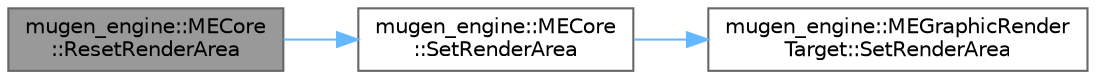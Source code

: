 digraph "mugen_engine::MECore::ResetRenderArea"
{
 // LATEX_PDF_SIZE
  bgcolor="transparent";
  edge [fontname=Helvetica,fontsize=10,labelfontname=Helvetica,labelfontsize=10];
  node [fontname=Helvetica,fontsize=10,shape=box,height=0.2,width=0.4];
  rankdir="LR";
  Node1 [id="Node000001",label="mugen_engine::MECore\l::ResetRenderArea",height=0.2,width=0.4,color="gray40", fillcolor="grey60", style="filled", fontcolor="black",tooltip="描画可能な範囲を画面全体に設定する"];
  Node1 -> Node2 [id="edge1_Node000001_Node000002",color="steelblue1",style="solid",tooltip=" "];
  Node2 [id="Node000002",label="mugen_engine::MECore\l::SetRenderArea",height=0.2,width=0.4,color="grey40", fillcolor="white", style="filled",URL="$classmugen__engine_1_1_m_e_core.html#aec3792ccd97597895bba67cc9f5d0d40",tooltip="描画可能な範囲を設定する"];
  Node2 -> Node3 [id="edge2_Node000002_Node000003",color="steelblue1",style="solid",tooltip=" "];
  Node3 [id="Node000003",label="mugen_engine::MEGraphicRender\lTarget::SetRenderArea",height=0.2,width=0.4,color="grey40", fillcolor="white", style="filled",URL="$classmugen__engine_1_1_m_e_graphic_render_target.html#a4a434c63c78f37b4cb143882c090b447",tooltip="描画可能な範囲を設定する"];
}

